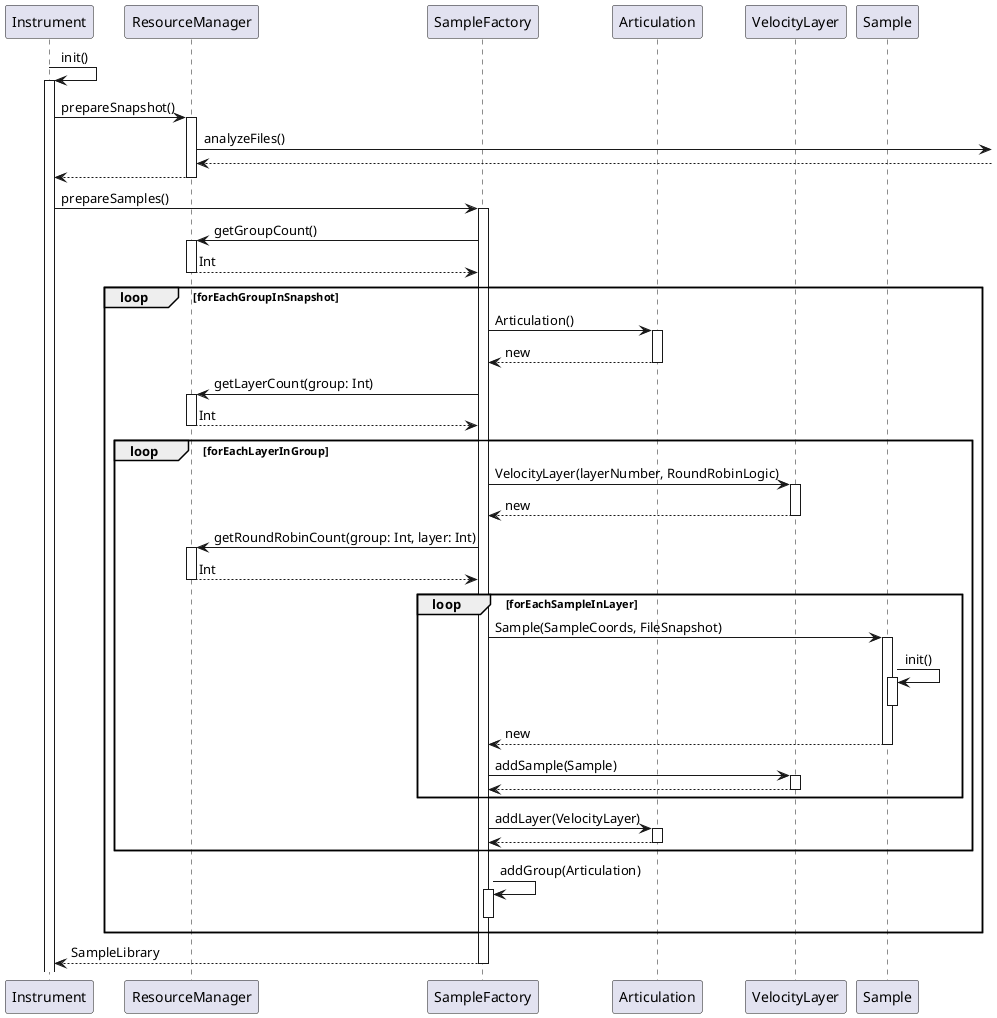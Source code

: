 @startuml
Instrument->Instrument++: init()

Instrument->ResourceManager++: prepareSnapshot()
ResourceManager->: analyzeFiles()
ResourceManager<--

return
Instrument-> SampleFactory++: prepareSamples()
SampleFactory->ResourceManager++: getGroupCount()
return Int

loop forEachGroupInSnapshot
SampleFactory->Articulation++: Articulation()
return new
SampleFactory->ResourceManager++: getLayerCount(group: Int)
return Int
loop forEachLayerInGroup
SampleFactory->VelocityLayer++: VelocityLayer(layerNumber, RoundRobinLogic)
return new
SampleFactory->ResourceManager++: getRoundRobinCount(group: Int, layer: Int)
return Int
loop forEachSampleInLayer
SampleFactory->Sample++: Sample(SampleCoords, FileSnapshot)
Sample->Sample++: init()

deactivate
return new
SampleFactory->VelocityLayer++: addSample(Sample)
return
end loop
SampleFactory->Articulation++:addLayer(VelocityLayer)
return
end loop
SampleFactory->SampleFactory++: addGroup(Articulation)
deactivate
end loop

return SampleLibrary

@enduml